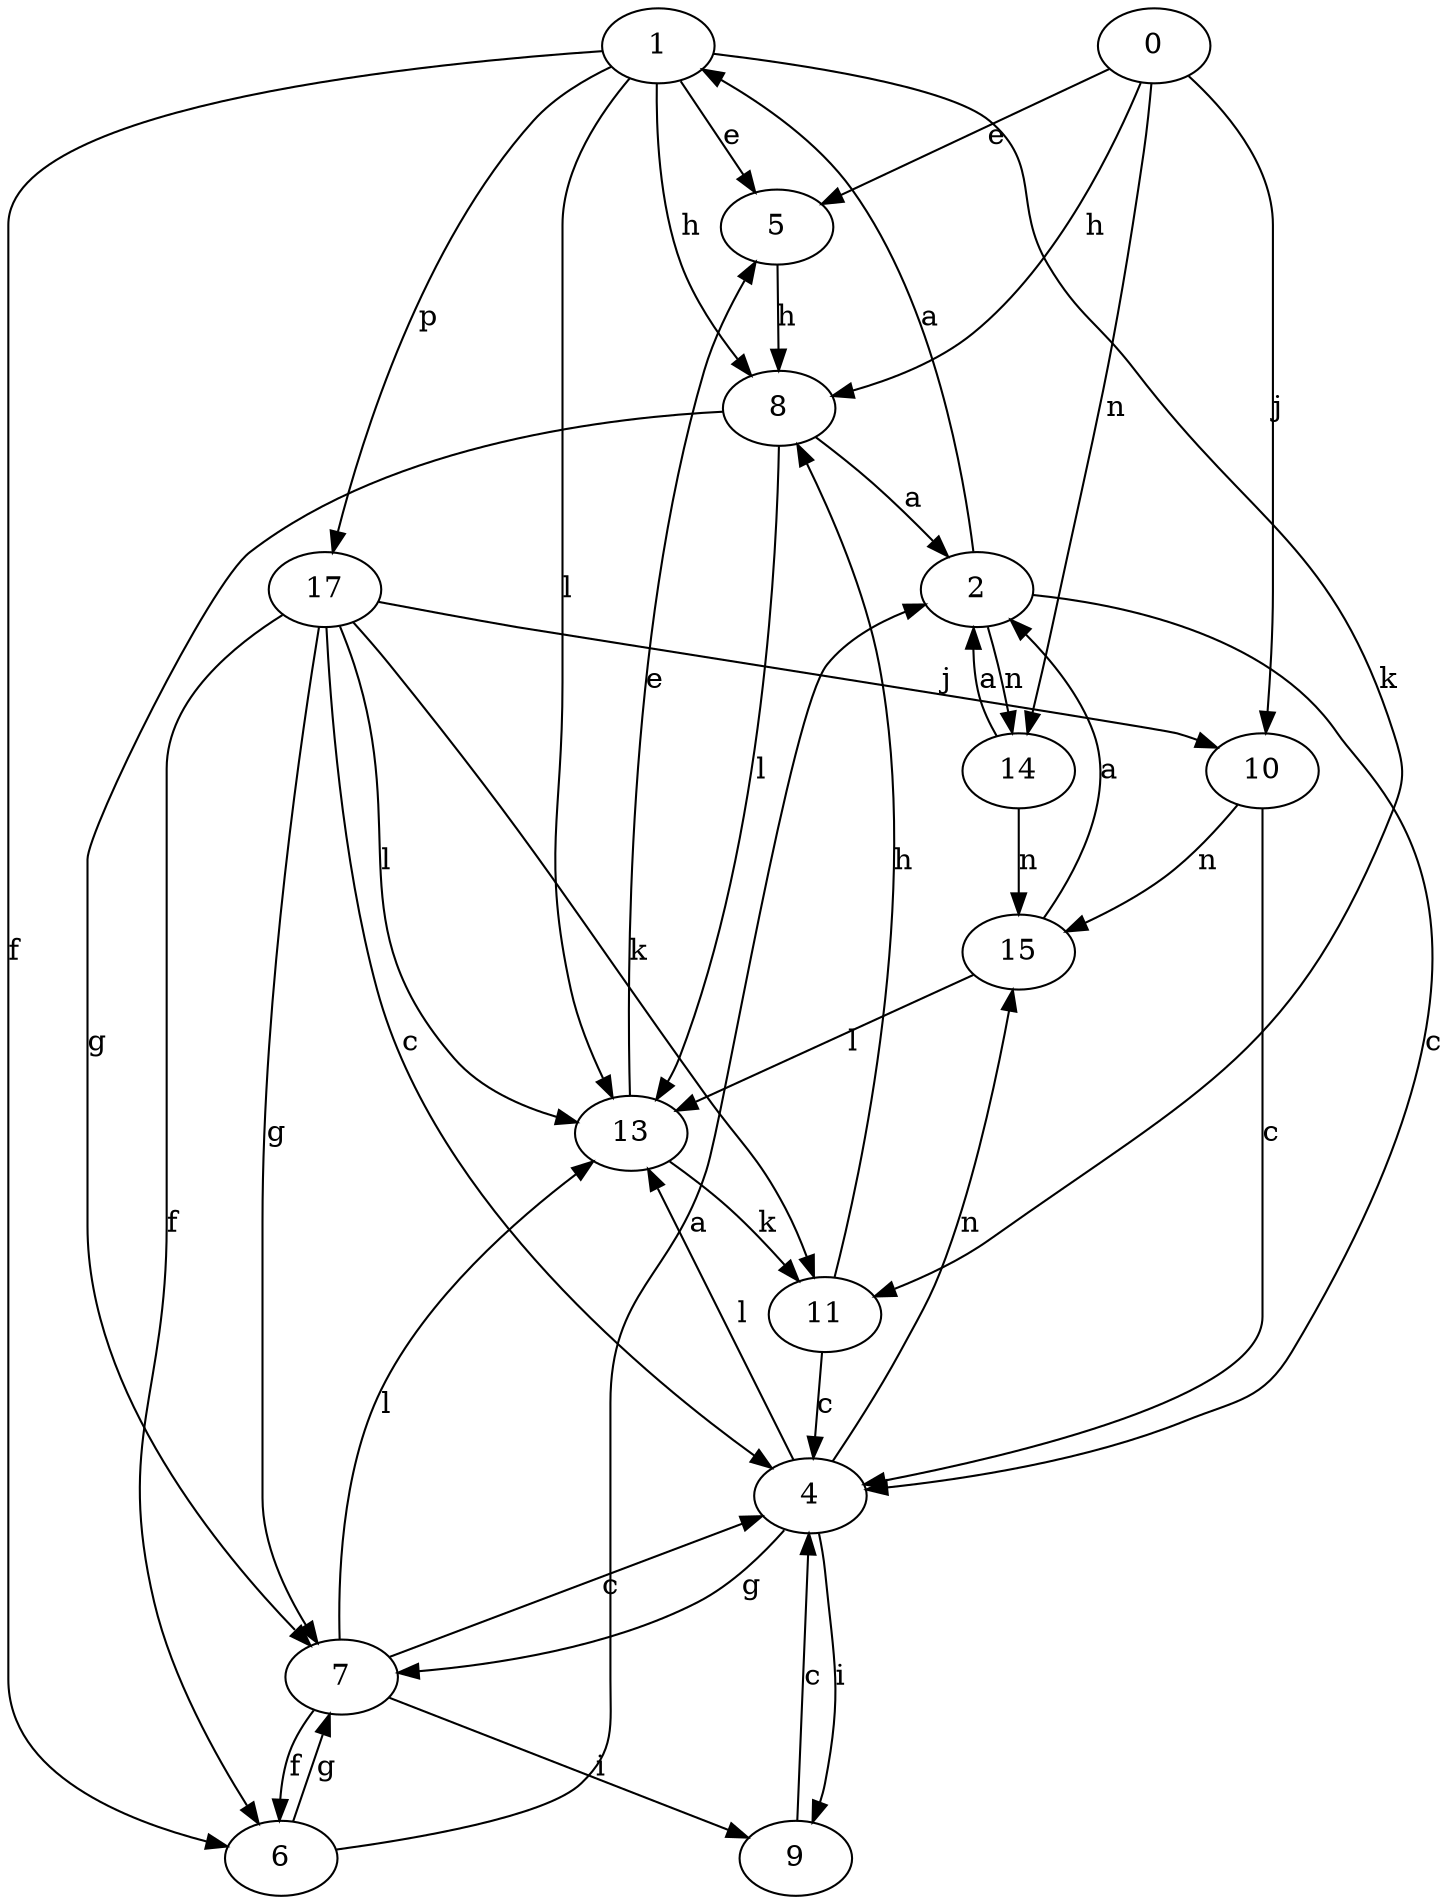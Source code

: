 strict digraph  {
1;
2;
4;
5;
6;
7;
8;
9;
10;
11;
13;
14;
15;
0;
17;
1 -> 5  [label=e];
1 -> 6  [label=f];
1 -> 8  [label=h];
1 -> 11  [label=k];
1 -> 13  [label=l];
1 -> 17  [label=p];
2 -> 1  [label=a];
2 -> 4  [label=c];
2 -> 14  [label=n];
4 -> 7  [label=g];
4 -> 9  [label=i];
4 -> 13  [label=l];
4 -> 15  [label=n];
5 -> 8  [label=h];
6 -> 2  [label=a];
6 -> 7  [label=g];
7 -> 4  [label=c];
7 -> 6  [label=f];
7 -> 9  [label=i];
7 -> 13  [label=l];
8 -> 2  [label=a];
8 -> 7  [label=g];
8 -> 13  [label=l];
9 -> 4  [label=c];
10 -> 4  [label=c];
10 -> 15  [label=n];
11 -> 4  [label=c];
11 -> 8  [label=h];
13 -> 5  [label=e];
13 -> 11  [label=k];
14 -> 2  [label=a];
14 -> 15  [label=n];
15 -> 2  [label=a];
15 -> 13  [label=l];
0 -> 5  [label=e];
0 -> 8  [label=h];
0 -> 10  [label=j];
0 -> 14  [label=n];
17 -> 4  [label=c];
17 -> 6  [label=f];
17 -> 7  [label=g];
17 -> 10  [label=j];
17 -> 11  [label=k];
17 -> 13  [label=l];
}
